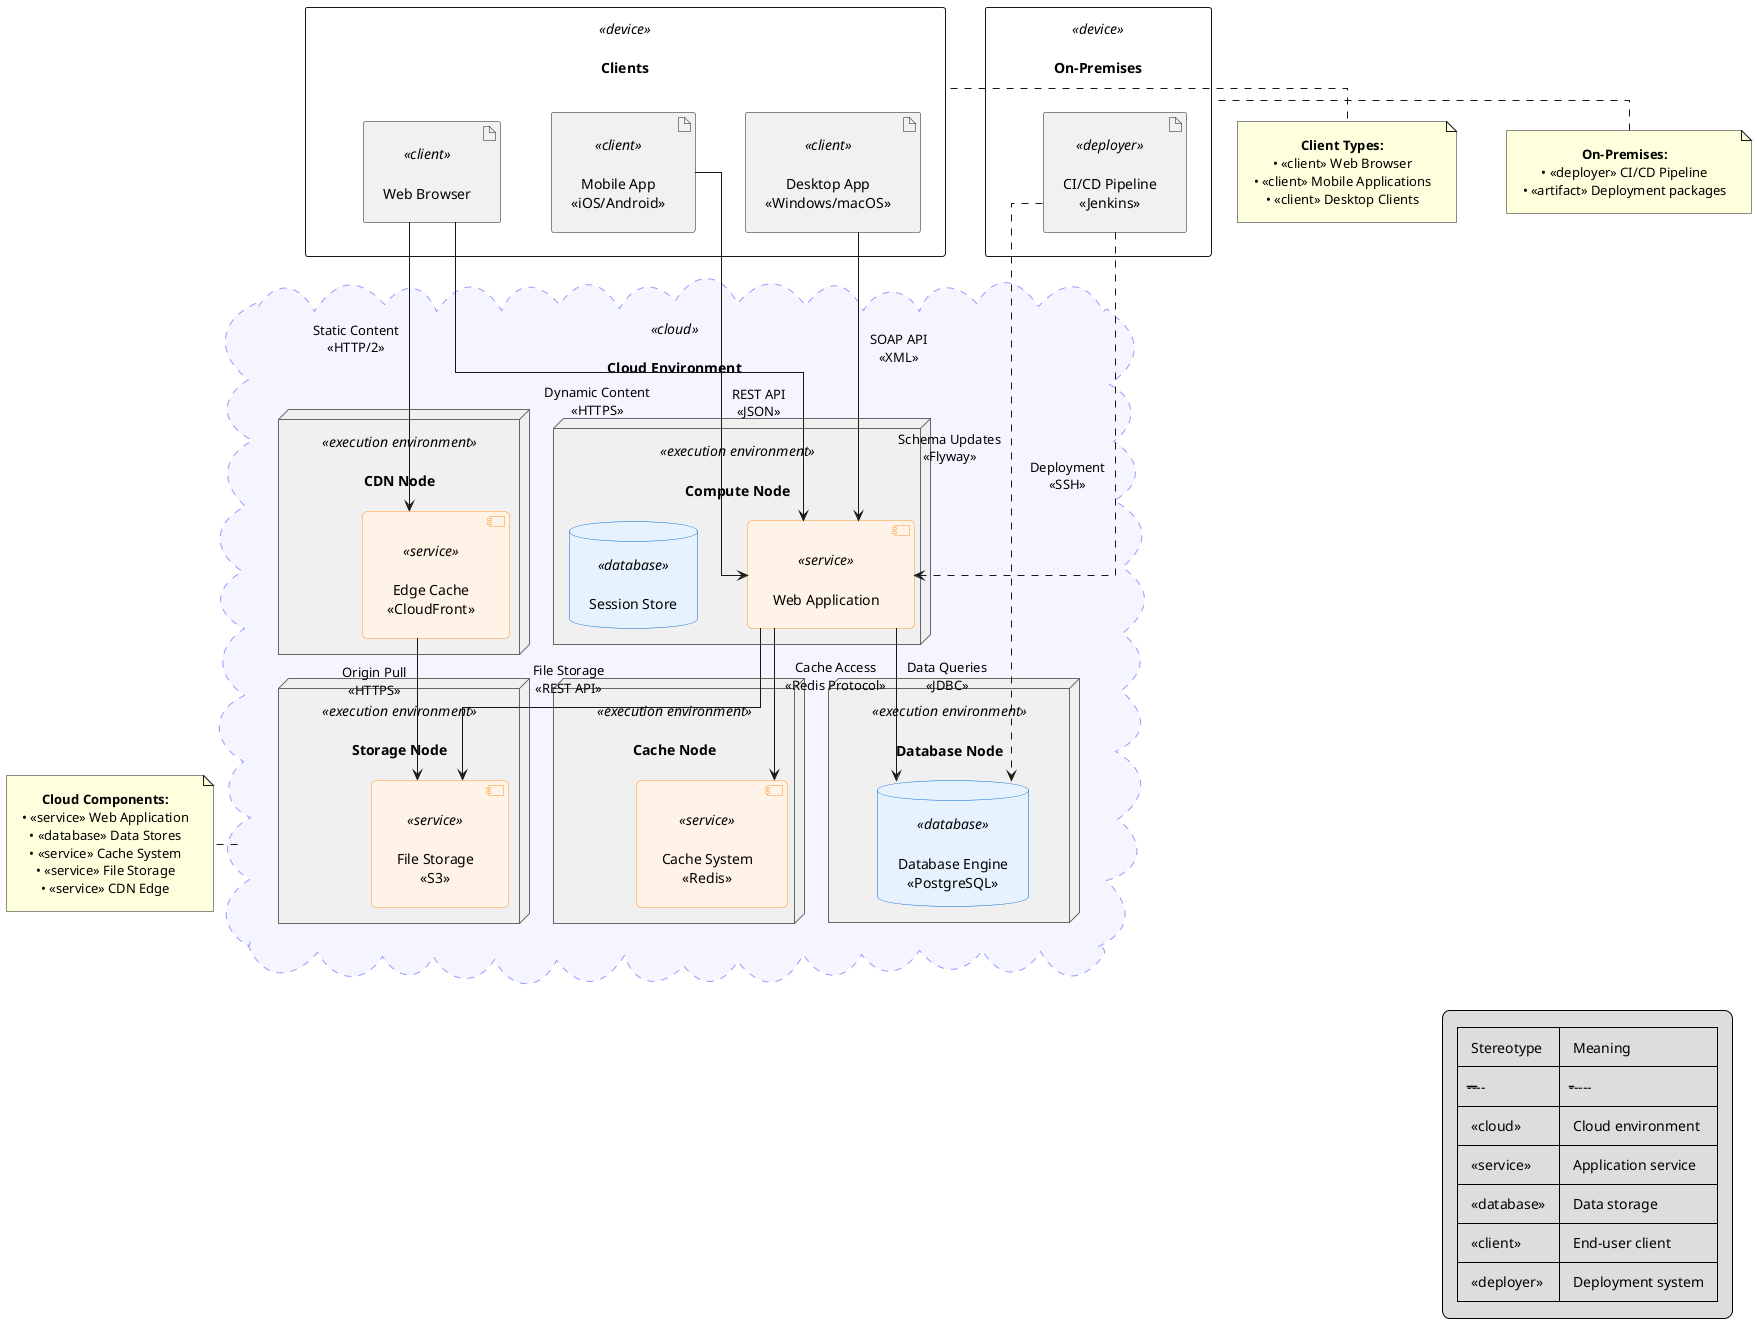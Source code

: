 @startuml

' ================================
' Style / Layout
' ================================
skinparam linetype ortho
skinparam defaultFontName Arial
skinparam nodesep 50
skinparam ranksep 50
skinparam shadowing false
skinparam Padding 10
skinparam NodePadding 15
skinparam ComponentPadding 10
skinparam defaultTextAlignment center

skinparam rectangle<<artifact>> {
  BackgroundColor #FFE6E6
  BorderColor #CC0000
}

skinparam node<<execution environment>> {
  BackgroundColor #F0F0F0
  BorderColor #666
}

skinparam database<<database>> {
  BackgroundColor #E6F3FF
  BorderColor #0066CC
}

skinparam component<<service>> {
  BackgroundColor #FFF2E6
  BorderColor #FF9933
  RoundCorner 10
}

skinparam cloud<<cloud>> {
  BackgroundColor #F5F5FF
  BorderColor #9999FF
  BorderStyle dashed
}

' ================================
' Cloud / Nodes
' ================================
cloud "Cloud Environment" <<cloud>> as cloud {
  node "Compute Node" <<execution environment>> as app_node {
    component "Web Application" <<service>> as web_app
    database "Session Store" <<database>> as session_store
  }

  node "Database Node" <<execution environment>> as db_node {
    database "Database Engine\n«PostgreSQL»" <<database>> as db_engine
  }

  node "Cache Node" <<execution environment>> as cache_node {
    component "Cache System\n«Redis»" <<service>> as cache_system
  }

  node "Storage Node" <<execution environment>> as storage_node {
    component "File Storage\n«S3»" <<service>> as file_storage
  }

  node "CDN Node" <<execution environment>> as cdn_node {
    component "Edge Cache\n«CloudFront»" <<service>> as edge_cache
  }
}

' ================================
' External / Clients
' ================================
rectangle "On-Premises" <<device>> as onprem {
    artifact "CI/CD Pipeline\n«Jenkins»" <<deployer>> as ci_cd
}

rectangle "Clients" <<device>> as clients {
    artifact "Web Browser" <<client>> as browser
    artifact "Mobile App\n«iOS/Android»" <<client>> as mobile
    artifact "Desktop App\n«Windows/macOS»" <<client>> as desktop
}

' ================================
' Relationships
' ================================
web_app --> db_engine : "Data Queries\n«JDBC»"
web_app --> cache_system : "Cache Access\n«Redis Protocol»"
web_app --> file_storage : "File Storage\n«REST API»"
edge_cache --> file_storage : "Origin Pull\n«HTTPS»"

browser --> edge_cache : "Static Content\n«HTTP/2»"
browser --> web_app : "Dynamic Content\n«HTTPS»"
mobile --> web_app : "REST API\n«JSON»"
desktop --> web_app : "SOAP API\n«XML»"

ci_cd ..> web_app : "Deployment\n«SSH»"
ci_cd ..> db_engine : "Schema Updates\n«Flyway»"

' ================================
' Notes / Legend
' ================================
note right of clients
  <b>Client Types:</b>
  • «client» Web Browser
  • «client» Mobile Applications
  • «client» Desktop Clients
end note

note left of onprem
  <b>On-Premises:</b>
  • «deployer» CI/CD Pipeline
  • «artifact» Deployment packages
end note

note bottom of cloud
  <b>Cloud Components:</b>
  • «service» Web Application
  • «database» Data Stores
  • «service» Cache System
  • «service» File Storage
  • «service» CDN Edge
end note

legend right
  | Stereotype | Meaning |
  |------------|---------|
  | «cloud» | Cloud environment |
  | «service» | Application service |
  | «database» | Data storage |
  | «client» | End-user client |
  | «deployer» | Deployment system |
endlegend

@enduml